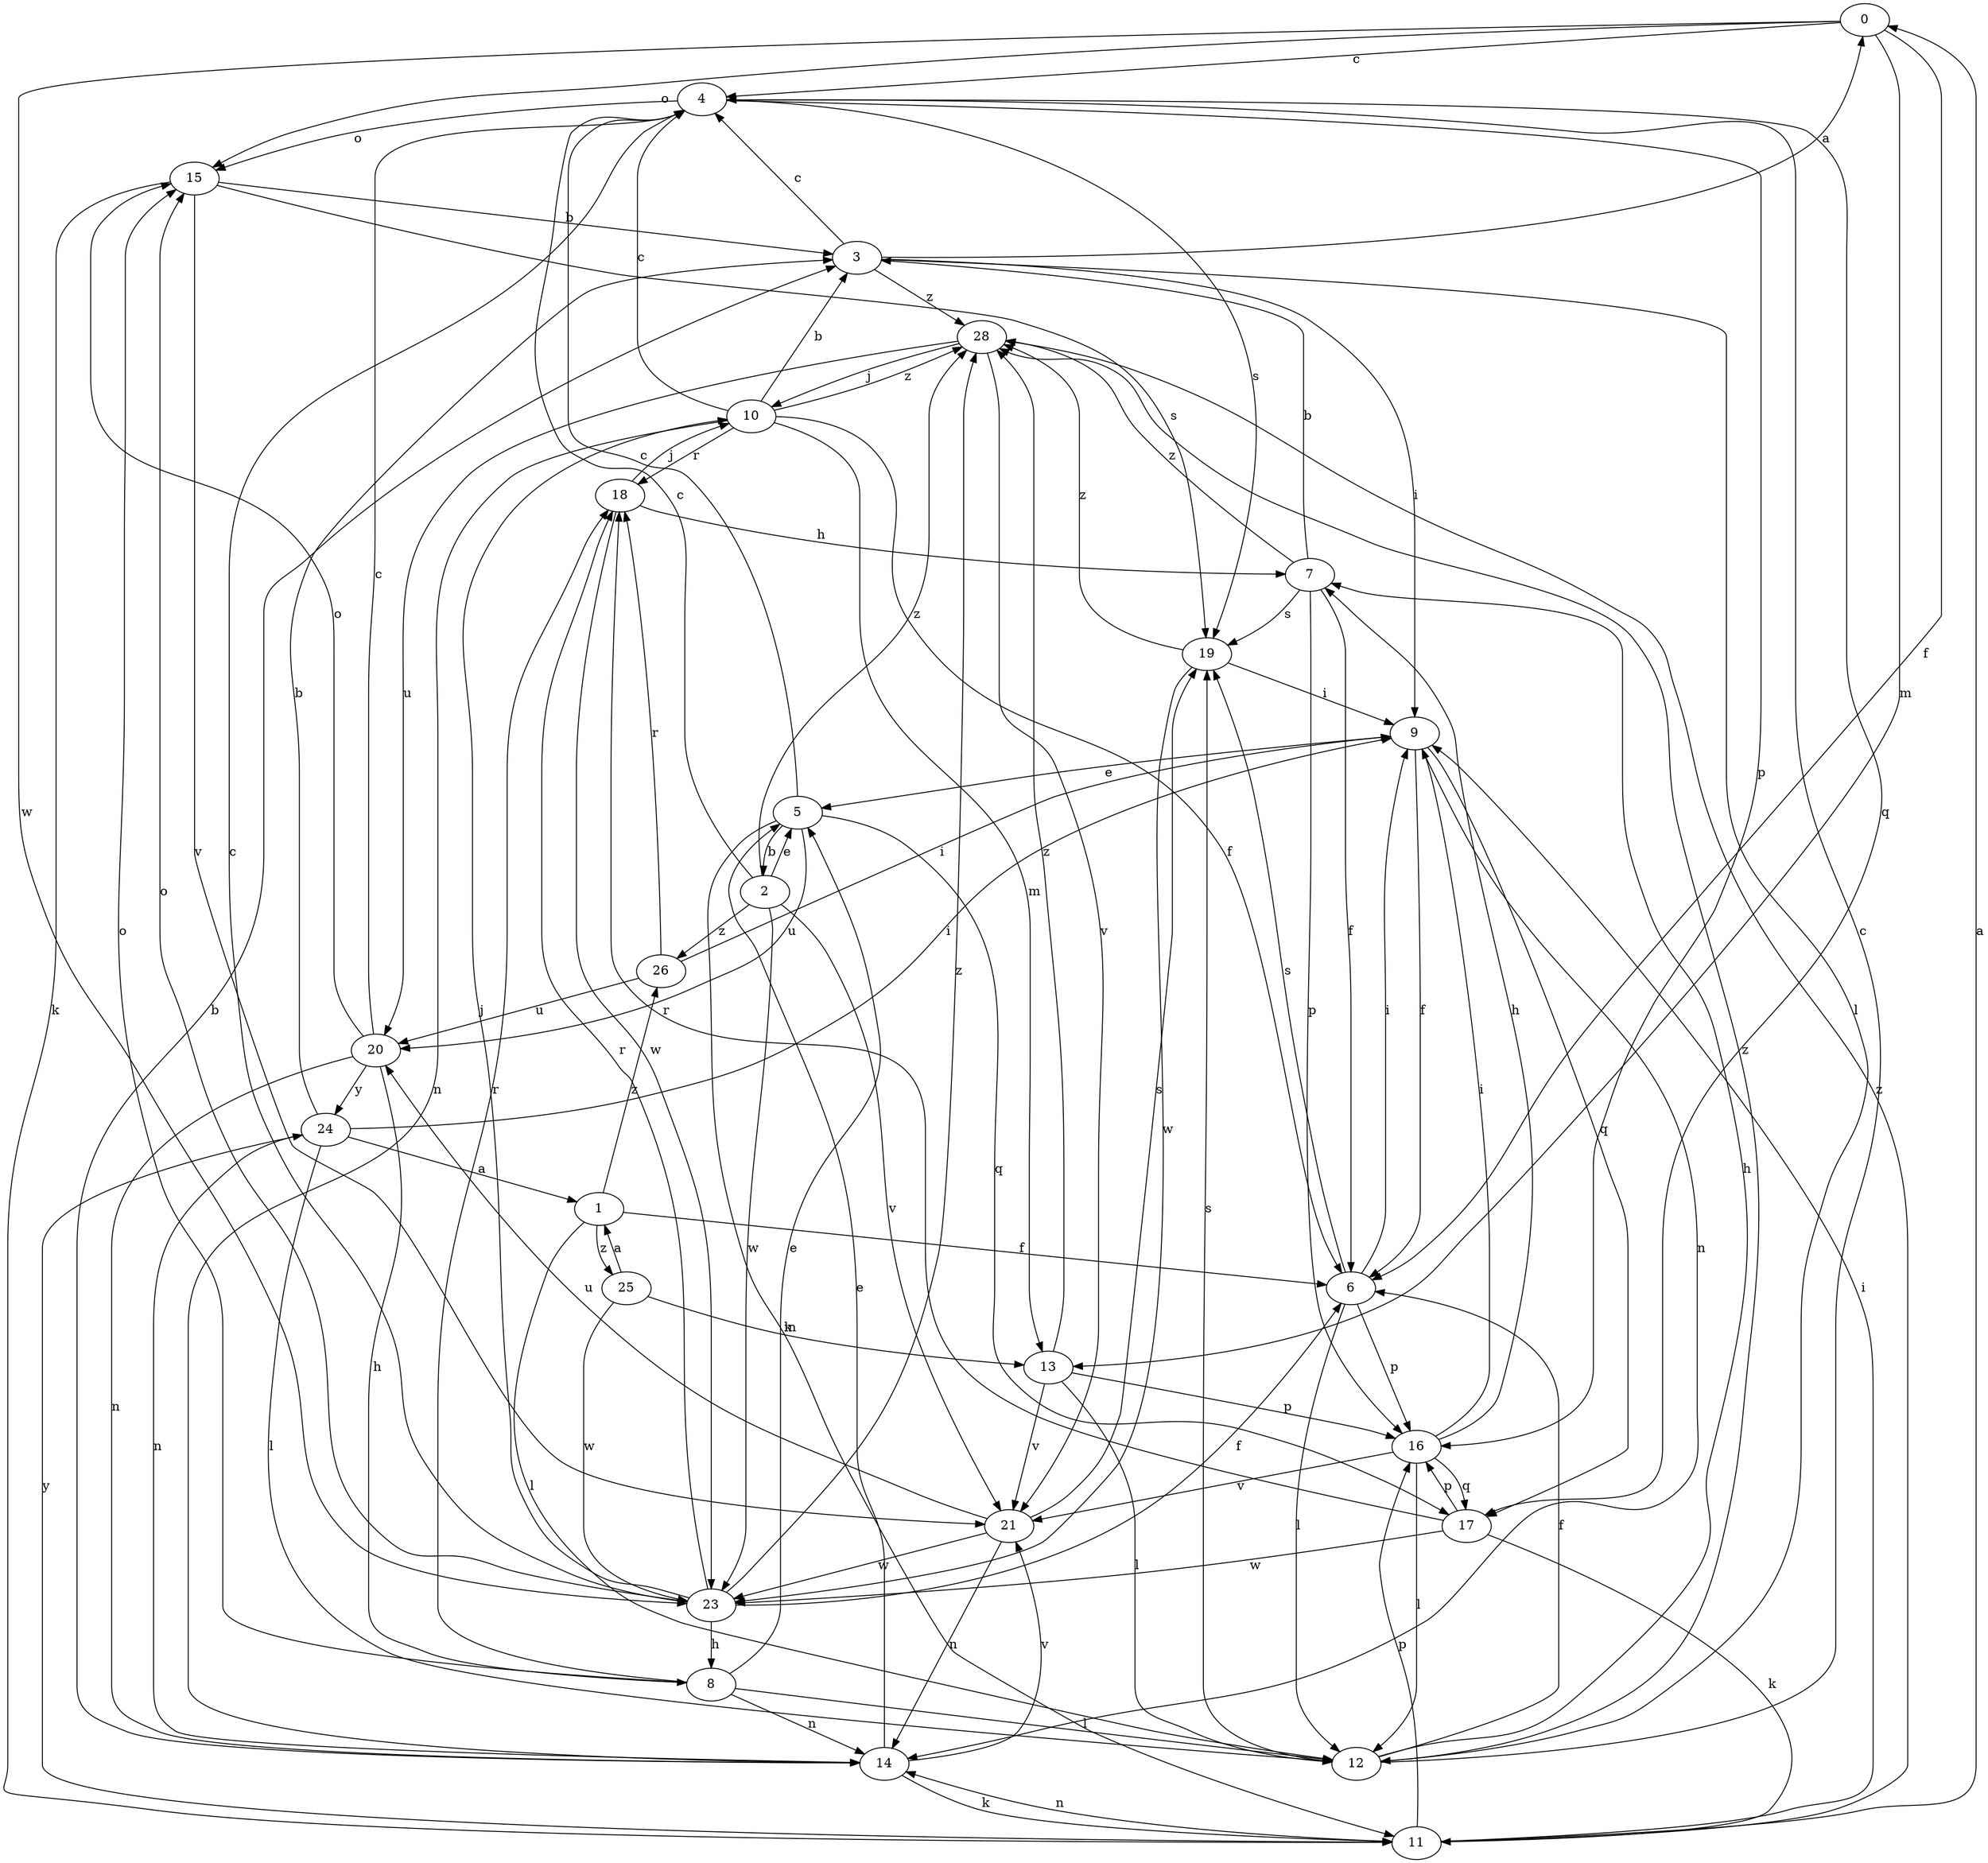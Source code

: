 strict digraph  {
0;
1;
2;
3;
4;
5;
6;
7;
8;
9;
10;
11;
12;
13;
14;
15;
16;
17;
18;
19;
20;
21;
23;
24;
25;
26;
28;
0 -> 4  [label=c];
0 -> 6  [label=f];
0 -> 13  [label=m];
0 -> 15  [label=o];
0 -> 23  [label=w];
1 -> 6  [label=f];
1 -> 12  [label=l];
1 -> 25  [label=z];
1 -> 26  [label=z];
2 -> 4  [label=c];
2 -> 5  [label=e];
2 -> 21  [label=v];
2 -> 23  [label=w];
2 -> 26  [label=z];
2 -> 28  [label=z];
3 -> 0  [label=a];
3 -> 4  [label=c];
3 -> 9  [label=i];
3 -> 12  [label=l];
3 -> 28  [label=z];
4 -> 15  [label=o];
4 -> 16  [label=p];
4 -> 17  [label=q];
4 -> 19  [label=s];
5 -> 2  [label=b];
5 -> 4  [label=c];
5 -> 11  [label=k];
5 -> 17  [label=q];
5 -> 20  [label=u];
6 -> 9  [label=i];
6 -> 12  [label=l];
6 -> 16  [label=p];
6 -> 19  [label=s];
7 -> 3  [label=b];
7 -> 6  [label=f];
7 -> 16  [label=p];
7 -> 19  [label=s];
7 -> 28  [label=z];
8 -> 5  [label=e];
8 -> 12  [label=l];
8 -> 14  [label=n];
8 -> 15  [label=o];
8 -> 18  [label=r];
9 -> 5  [label=e];
9 -> 6  [label=f];
9 -> 14  [label=n];
9 -> 17  [label=q];
10 -> 3  [label=b];
10 -> 4  [label=c];
10 -> 6  [label=f];
10 -> 13  [label=m];
10 -> 14  [label=n];
10 -> 18  [label=r];
10 -> 28  [label=z];
11 -> 0  [label=a];
11 -> 9  [label=i];
11 -> 14  [label=n];
11 -> 16  [label=p];
11 -> 24  [label=y];
11 -> 28  [label=z];
12 -> 4  [label=c];
12 -> 6  [label=f];
12 -> 7  [label=h];
12 -> 19  [label=s];
12 -> 28  [label=z];
13 -> 12  [label=l];
13 -> 16  [label=p];
13 -> 21  [label=v];
13 -> 28  [label=z];
14 -> 3  [label=b];
14 -> 5  [label=e];
14 -> 11  [label=k];
14 -> 21  [label=v];
15 -> 3  [label=b];
15 -> 11  [label=k];
15 -> 19  [label=s];
15 -> 21  [label=v];
16 -> 7  [label=h];
16 -> 9  [label=i];
16 -> 12  [label=l];
16 -> 17  [label=q];
16 -> 21  [label=v];
17 -> 11  [label=k];
17 -> 16  [label=p];
17 -> 18  [label=r];
17 -> 23  [label=w];
18 -> 7  [label=h];
18 -> 10  [label=j];
18 -> 23  [label=w];
19 -> 9  [label=i];
19 -> 23  [label=w];
19 -> 28  [label=z];
20 -> 4  [label=c];
20 -> 8  [label=h];
20 -> 14  [label=n];
20 -> 15  [label=o];
20 -> 24  [label=y];
21 -> 14  [label=n];
21 -> 19  [label=s];
21 -> 20  [label=u];
21 -> 23  [label=w];
23 -> 4  [label=c];
23 -> 6  [label=f];
23 -> 8  [label=h];
23 -> 10  [label=j];
23 -> 15  [label=o];
23 -> 18  [label=r];
23 -> 28  [label=z];
24 -> 1  [label=a];
24 -> 3  [label=b];
24 -> 9  [label=i];
24 -> 12  [label=l];
24 -> 14  [label=n];
25 -> 1  [label=a];
25 -> 13  [label=m];
25 -> 23  [label=w];
26 -> 9  [label=i];
26 -> 18  [label=r];
26 -> 20  [label=u];
28 -> 10  [label=j];
28 -> 20  [label=u];
28 -> 21  [label=v];
}
